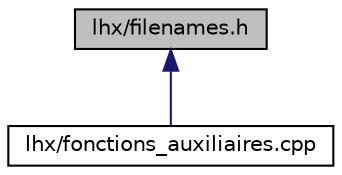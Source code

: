 digraph "lhx/filenames.h"
{
 // INTERACTIVE_SVG=YES
  edge [fontname="Helvetica",fontsize="10",labelfontname="Helvetica",labelfontsize="10"];
  node [fontname="Helvetica",fontsize="10",shape=record];
  Node1 [label="lhx/filenames.h",height=0.2,width=0.4,color="black", fillcolor="grey75", style="filled", fontcolor="black"];
  Node1 -> Node2 [dir="back",color="midnightblue",fontsize="10",style="solid",fontname="Helvetica"];
  Node2 [label="lhx/fonctions_auxiliaires.cpp",height=0.2,width=0.4,color="black", fillcolor="white", style="filled",URL="$fonctions__auxiliaires_8cpp.html",tooltip="Ce fichier contient le code relatif aux fonctions auxiliaires utilisées par les fonctions principales..."];
}
